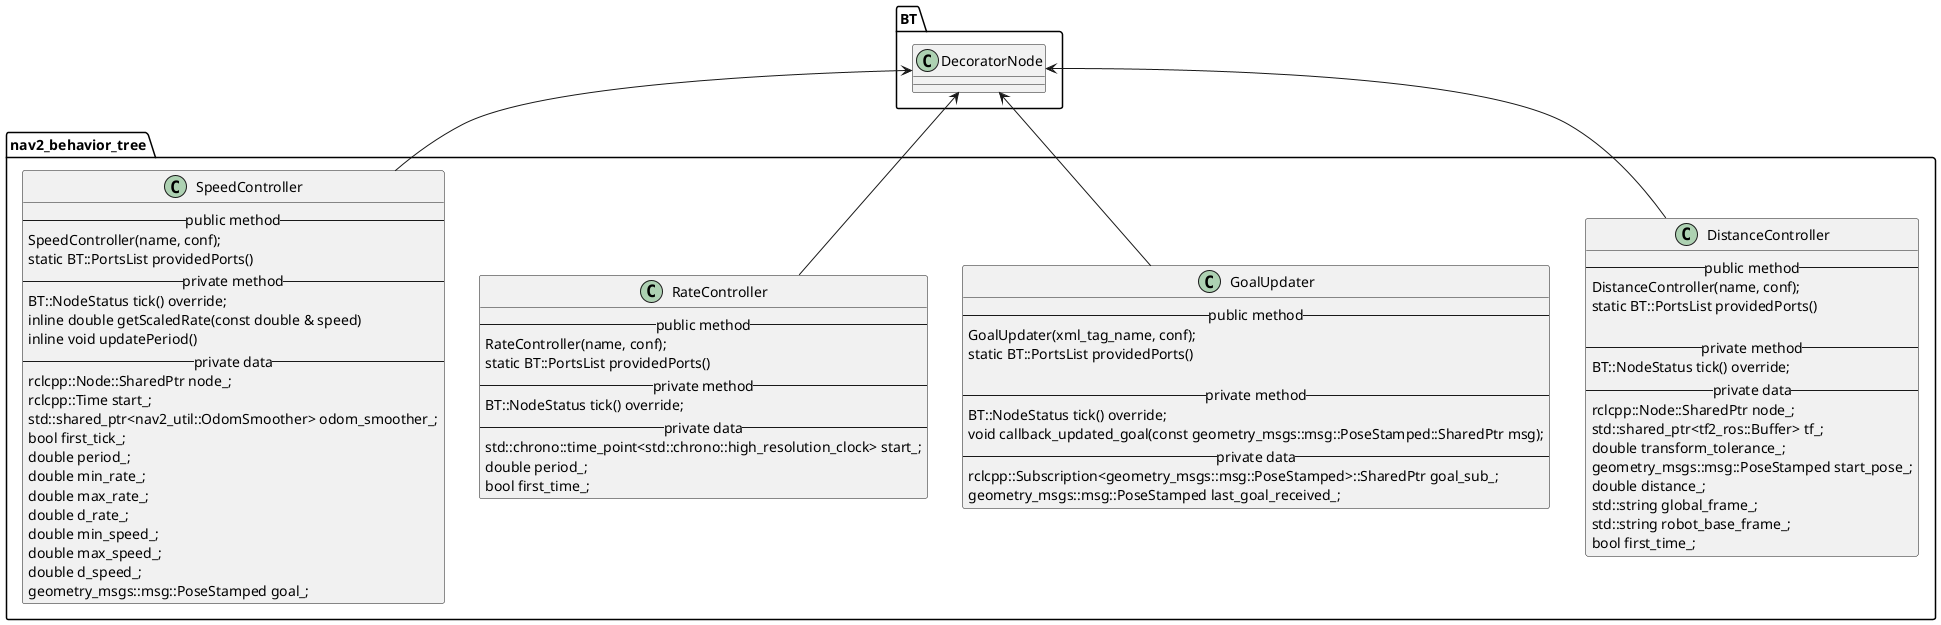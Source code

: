 @startuml
'https://plantuml.com/class-diagram

namespace nav2_behavior_tree{
class DistanceController
{
-- public method --
DistanceController(name, conf);
static BT::PortsList providedPorts()

-- private method --
BT::NodeStatus tick() override;
-- private data --
rclcpp::Node::SharedPtr node_;
std::shared_ptr<tf2_ros::Buffer> tf_;
double transform_tolerance_;
geometry_msgs::msg::PoseStamped start_pose_;
double distance_;
std::string global_frame_;
std::string robot_base_frame_;
bool first_time_;
}

class GoalUpdater
{
-- public method --
GoalUpdater(xml_tag_name, conf);
static BT::PortsList providedPorts()

-- private method --
BT::NodeStatus tick() override;
void callback_updated_goal(const geometry_msgs::msg::PoseStamped::SharedPtr msg);
-- private data --
rclcpp::Subscription<geometry_msgs::msg::PoseStamped>::SharedPtr goal_sub_;
geometry_msgs::msg::PoseStamped last_goal_received_;
}

class RateController
{
-- public method --
RateController(name, conf);
static BT::PortsList providedPorts()
-- private method --
BT::NodeStatus tick() override;
-- private data --
std::chrono::time_point<std::chrono::high_resolution_clock> start_;
double period_;
bool first_time_;
}

class SpeedController
{
-- public method --
SpeedController(name, conf);
static BT::PortsList providedPorts()
-- private method --
BT::NodeStatus tick() override;
inline double getScaledRate(const double & speed)
inline void updatePeriod()
-- private data --
rclcpp::Node::SharedPtr node_;
rclcpp::Time start_;
std::shared_ptr<nav2_util::OdomSmoother> odom_smoother_;
bool first_tick_;
double period_;
double min_rate_;
double max_rate_;
double d_rate_;
double min_speed_;
double max_speed_;
double d_speed_;
geometry_msgs::msg::PoseStamped goal_;
}

}
BT.DecoratorNode <-- nav2_behavior_tree.SpeedController
BT.DecoratorNode <-- nav2_behavior_tree.RateController
BT.DecoratorNode <-- nav2_behavior_tree.DistanceController
BT.DecoratorNode <-- nav2_behavior_tree.GoalUpdater
@enduml